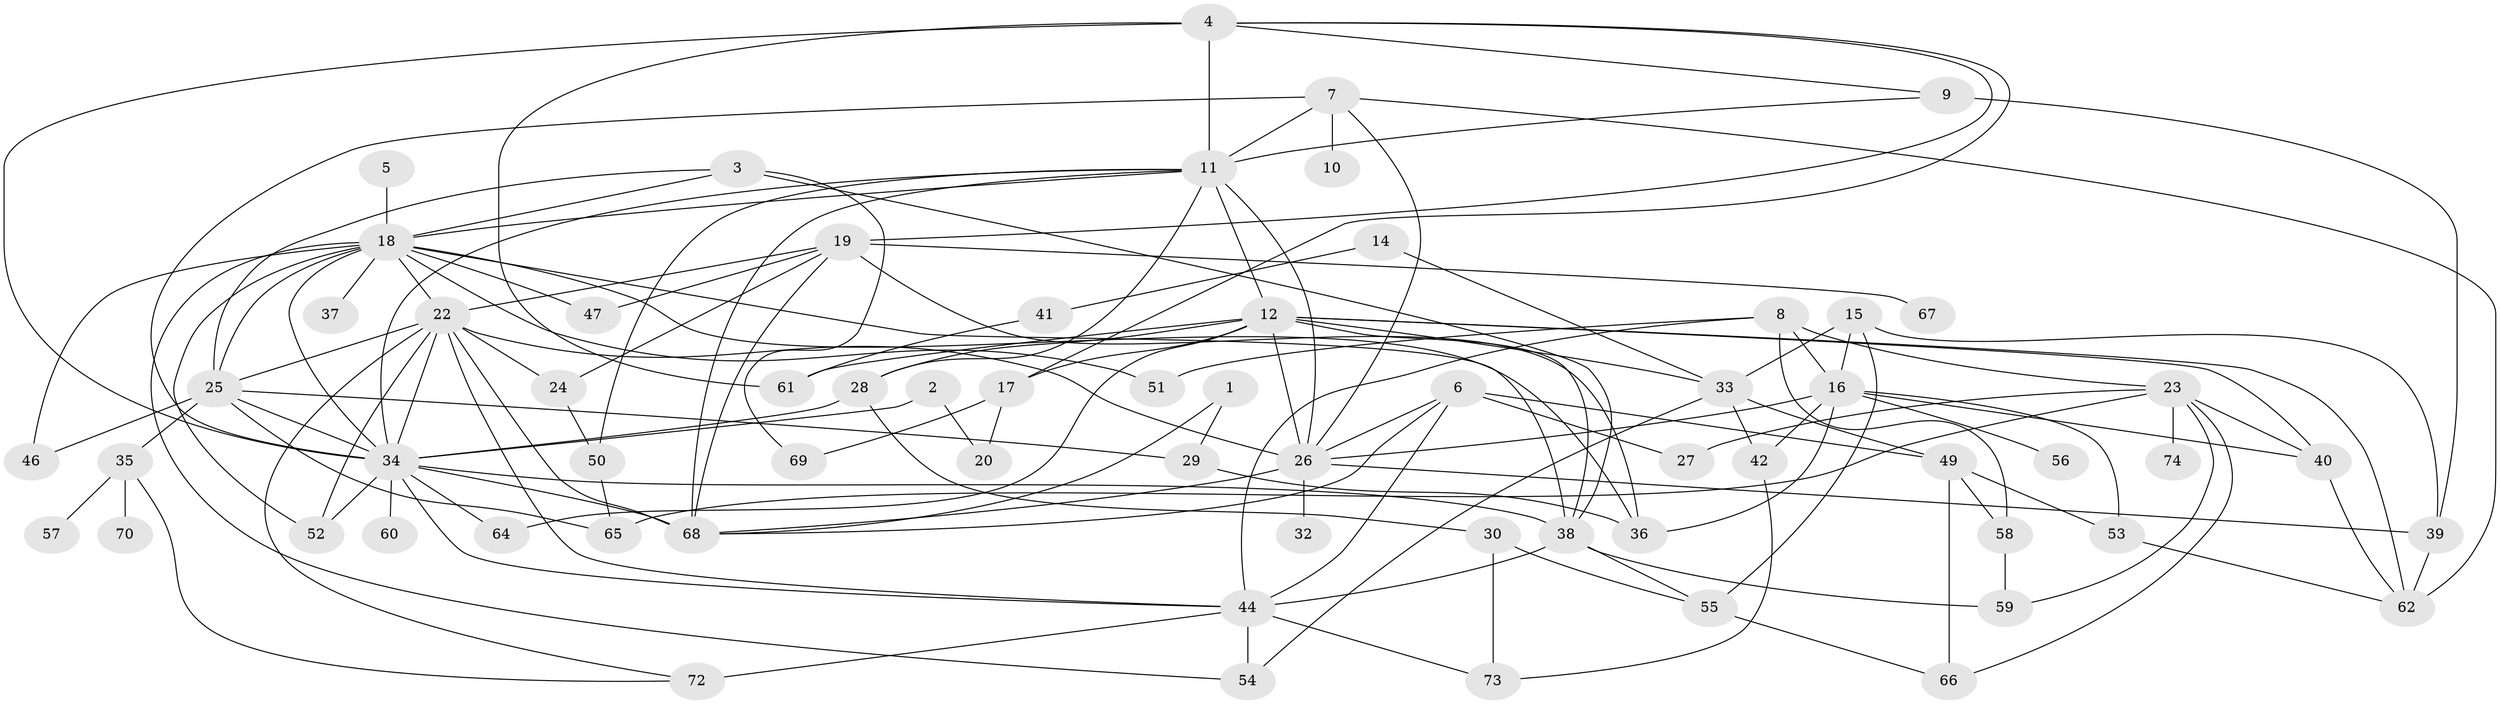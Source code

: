 // original degree distribution, {3: 0.2653061224489796, 1: 0.2108843537414966, 2: 0.1292517006802721, 4: 0.17687074829931973, 6: 0.061224489795918366, 0: 0.04081632653061224, 5: 0.07482993197278912, 7: 0.034013605442176874, 8: 0.006802721088435374}
// Generated by graph-tools (version 1.1) at 2025/33/03/09/25 02:33:54]
// undirected, 66 vertices, 136 edges
graph export_dot {
graph [start="1"]
  node [color=gray90,style=filled];
  1;
  2;
  3;
  4;
  5;
  6;
  7;
  8;
  9;
  10;
  11;
  12;
  14;
  15;
  16;
  17;
  18;
  19;
  20;
  22;
  23;
  24;
  25;
  26;
  27;
  28;
  29;
  30;
  32;
  33;
  34;
  35;
  36;
  37;
  38;
  39;
  40;
  41;
  42;
  44;
  46;
  47;
  49;
  50;
  51;
  52;
  53;
  54;
  55;
  56;
  57;
  58;
  59;
  60;
  61;
  62;
  64;
  65;
  66;
  67;
  68;
  69;
  70;
  72;
  73;
  74;
  1 -- 29 [weight=1.0];
  1 -- 68 [weight=1.0];
  2 -- 20 [weight=1.0];
  2 -- 34 [weight=1.0];
  3 -- 18 [weight=1.0];
  3 -- 25 [weight=1.0];
  3 -- 38 [weight=1.0];
  3 -- 69 [weight=1.0];
  4 -- 9 [weight=1.0];
  4 -- 11 [weight=1.0];
  4 -- 17 [weight=1.0];
  4 -- 19 [weight=1.0];
  4 -- 34 [weight=1.0];
  4 -- 61 [weight=2.0];
  5 -- 18 [weight=1.0];
  6 -- 26 [weight=1.0];
  6 -- 27 [weight=1.0];
  6 -- 44 [weight=1.0];
  6 -- 49 [weight=1.0];
  6 -- 68 [weight=1.0];
  7 -- 10 [weight=1.0];
  7 -- 11 [weight=1.0];
  7 -- 26 [weight=1.0];
  7 -- 34 [weight=1.0];
  7 -- 62 [weight=1.0];
  8 -- 16 [weight=1.0];
  8 -- 23 [weight=1.0];
  8 -- 44 [weight=1.0];
  8 -- 51 [weight=1.0];
  8 -- 58 [weight=1.0];
  9 -- 11 [weight=1.0];
  9 -- 39 [weight=2.0];
  11 -- 12 [weight=3.0];
  11 -- 18 [weight=1.0];
  11 -- 26 [weight=2.0];
  11 -- 28 [weight=1.0];
  11 -- 34 [weight=2.0];
  11 -- 50 [weight=1.0];
  11 -- 68 [weight=1.0];
  12 -- 17 [weight=1.0];
  12 -- 26 [weight=1.0];
  12 -- 28 [weight=1.0];
  12 -- 33 [weight=1.0];
  12 -- 38 [weight=1.0];
  12 -- 40 [weight=1.0];
  12 -- 61 [weight=1.0];
  12 -- 62 [weight=1.0];
  12 -- 64 [weight=1.0];
  14 -- 33 [weight=1.0];
  14 -- 41 [weight=1.0];
  15 -- 16 [weight=1.0];
  15 -- 33 [weight=1.0];
  15 -- 39 [weight=1.0];
  15 -- 55 [weight=1.0];
  16 -- 26 [weight=1.0];
  16 -- 36 [weight=1.0];
  16 -- 40 [weight=1.0];
  16 -- 42 [weight=1.0];
  16 -- 53 [weight=1.0];
  16 -- 56 [weight=1.0];
  17 -- 20 [weight=1.0];
  17 -- 69 [weight=1.0];
  18 -- 22 [weight=1.0];
  18 -- 25 [weight=1.0];
  18 -- 34 [weight=2.0];
  18 -- 36 [weight=1.0];
  18 -- 37 [weight=1.0];
  18 -- 38 [weight=1.0];
  18 -- 46 [weight=1.0];
  18 -- 47 [weight=1.0];
  18 -- 51 [weight=1.0];
  18 -- 52 [weight=1.0];
  18 -- 54 [weight=1.0];
  19 -- 22 [weight=1.0];
  19 -- 24 [weight=1.0];
  19 -- 36 [weight=1.0];
  19 -- 47 [weight=1.0];
  19 -- 67 [weight=1.0];
  19 -- 68 [weight=1.0];
  22 -- 24 [weight=1.0];
  22 -- 25 [weight=1.0];
  22 -- 26 [weight=1.0];
  22 -- 34 [weight=1.0];
  22 -- 44 [weight=1.0];
  22 -- 52 [weight=1.0];
  22 -- 68 [weight=1.0];
  22 -- 72 [weight=1.0];
  23 -- 27 [weight=1.0];
  23 -- 40 [weight=1.0];
  23 -- 59 [weight=1.0];
  23 -- 65 [weight=1.0];
  23 -- 66 [weight=1.0];
  23 -- 74 [weight=1.0];
  24 -- 50 [weight=1.0];
  25 -- 29 [weight=1.0];
  25 -- 34 [weight=1.0];
  25 -- 35 [weight=1.0];
  25 -- 46 [weight=1.0];
  25 -- 65 [weight=1.0];
  26 -- 32 [weight=1.0];
  26 -- 39 [weight=1.0];
  26 -- 68 [weight=1.0];
  28 -- 30 [weight=1.0];
  28 -- 34 [weight=1.0];
  29 -- 36 [weight=1.0];
  30 -- 55 [weight=1.0];
  30 -- 73 [weight=1.0];
  33 -- 42 [weight=1.0];
  33 -- 49 [weight=1.0];
  33 -- 54 [weight=1.0];
  34 -- 38 [weight=1.0];
  34 -- 44 [weight=1.0];
  34 -- 52 [weight=4.0];
  34 -- 60 [weight=2.0];
  34 -- 64 [weight=1.0];
  34 -- 68 [weight=1.0];
  35 -- 57 [weight=1.0];
  35 -- 70 [weight=1.0];
  35 -- 72 [weight=1.0];
  38 -- 44 [weight=2.0];
  38 -- 55 [weight=1.0];
  38 -- 59 [weight=1.0];
  39 -- 62 [weight=2.0];
  40 -- 62 [weight=1.0];
  41 -- 61 [weight=1.0];
  42 -- 73 [weight=1.0];
  44 -- 54 [weight=1.0];
  44 -- 72 [weight=2.0];
  44 -- 73 [weight=1.0];
  49 -- 53 [weight=1.0];
  49 -- 58 [weight=1.0];
  49 -- 66 [weight=1.0];
  50 -- 65 [weight=1.0];
  53 -- 62 [weight=1.0];
  55 -- 66 [weight=1.0];
  58 -- 59 [weight=1.0];
}
